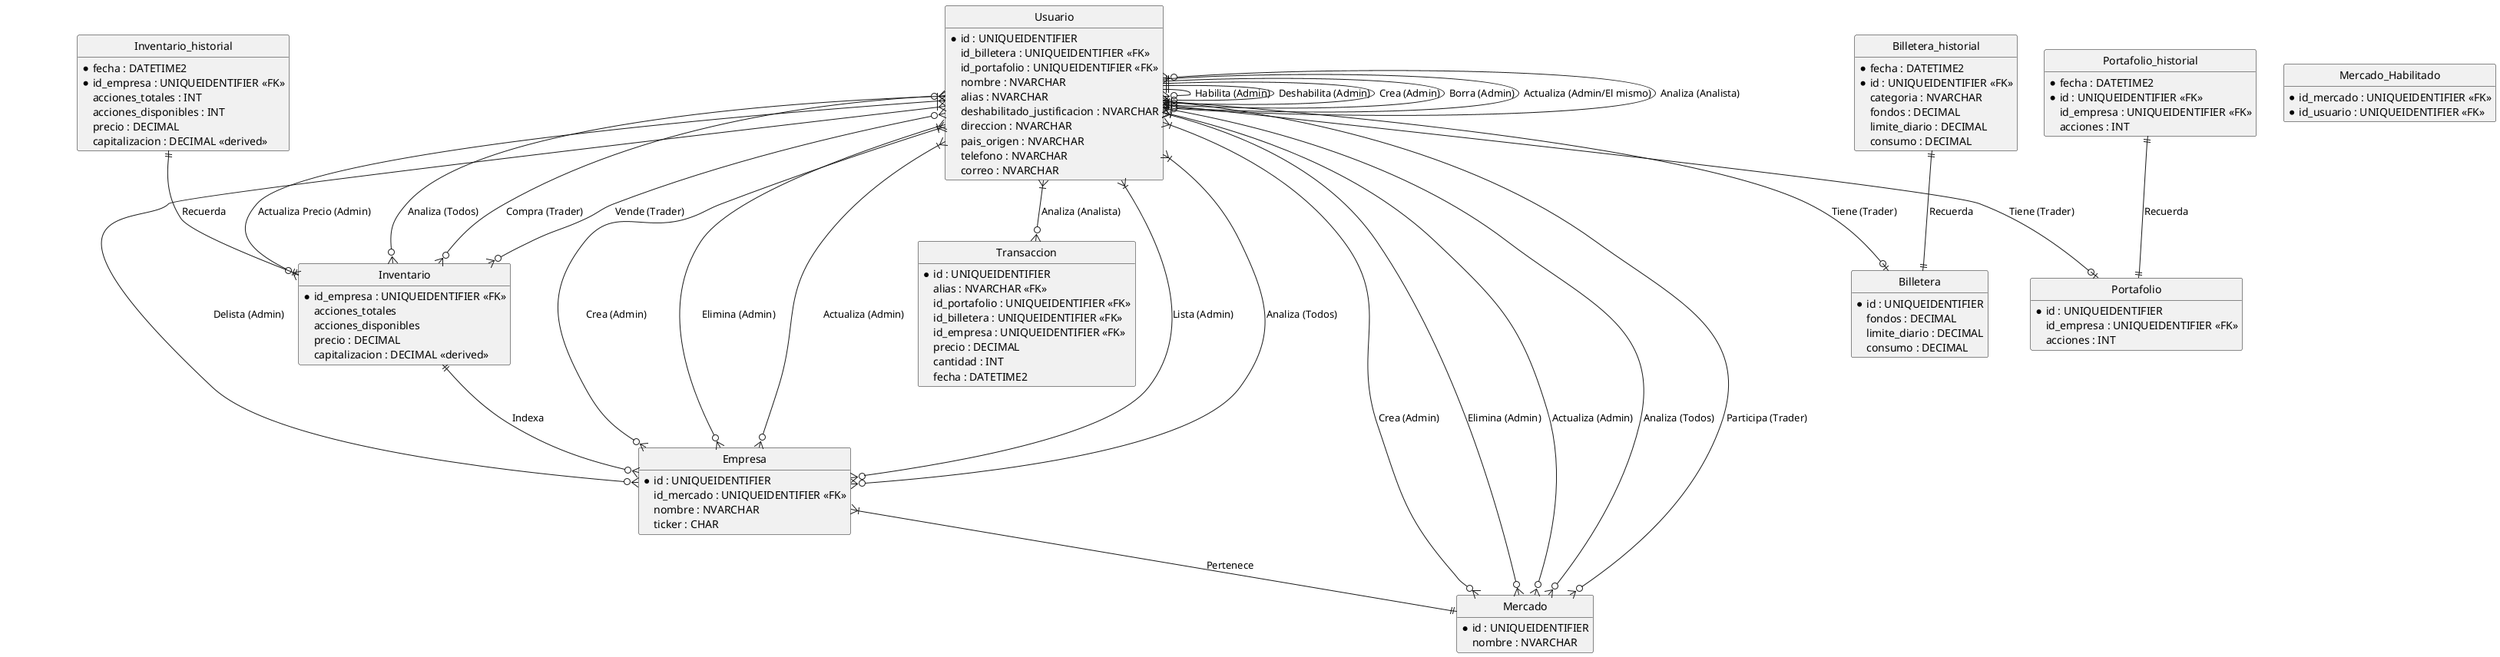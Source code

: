 @startuml
!define RECTANGLE class
hide circle
hide methods
hide stereotypes

' ===== Entidades =====
entity "Usuario" as Usuario {
	*id : UNIQUEIDENTIFIER
	id_billetera : UNIQUEIDENTIFIER <<FK>>
	id_portafolio : UNIQUEIDENTIFIER <<FK>>
	nombre : NVARCHAR
	alias : NVARCHAR
	habilitado (Verdadero/Falso) : BIT
	deshabilitado_justificacion : NVARCHAR
	direccion : NVARCHAR
	pais_origen : NVARCHAR
	telefono : NVARCHAR
	correo : NVARCHAR
	rol (Admin/Trader/Analista) : NVARCHAR
	contraseña (hash) : VARCHAR
}

entity "Empresa" as Empresa {
	*id : UNIQUEIDENTIFIER
	id_mercado : UNIQUEIDENTIFIER <<FK>>
	nombre : NVARCHAR
	ticker : CHAR
}

entity "Mercado" as Mercado {
	*id : UNIQUEIDENTIFIER
	nombre : NVARCHAR
}

entity "Mercado_Habilitado" as Mercado_Habilitado {
	*id_mercado : UNIQUEIDENTIFIER <<FK>>
	*id_usuario : UNIQUEIDENTIFIER <<FK>>
}

entity Transaccion as "Transaccion" {
	*id : UNIQUEIDENTIFIER
	alias : NVARCHAR <<FK>> 
	id_portafolio : UNIQUEIDENTIFIER <<FK>>
	id_billetera : UNIQUEIDENTIFIER <<FK>>
	id_empresa : UNIQUEIDENTIFIER <<FK>>
	tipo (Compra/Venta) : NVARCHAR
	precio : DECIMAL
	cantidad : INT
	fecha : DATETIME2
}

entity "Inventario" as Inventario {
	*id_empresa : UNIQUEIDENTIFIER <<FK>>
	acciones_totales
	acciones_disponibles
	precio : DECIMAL
	capitalizacion : DECIMAL <<derived>>
}

entity "Inventario_historial" as Inventario_historial {
	*fecha : DATETIME2
	*id_empresa : UNIQUEIDENTIFIER <<FK>>
	acciones_totales : INT
	acciones_disponibles : INT
	precio : DECIMAL
	capitalizacion : DECIMAL <<derived>>
}

entity "Billetera" as Billetera {
	*id : UNIQUEIDENTIFIER
	categoria (Junior/Mid/Senior) : NVARCHAR
	fondos : DECIMAL
	limite_diario : DECIMAL
	consumo : DECIMAL
}

'clarificar que es recargar, consumir, y limite_diario
entity "Billetera_historial" as Billetera_historial {
	*fecha : DATETIME2
	*id : UNIQUEIDENTIFIER <<FK>>
	categoria : NVARCHAR
	fondos : DECIMAL
	limite_diario : DECIMAL
	consumo : DECIMAL
}

' que es costo promedio?
entity "Portafolio" as Portafolio {
	*id : UNIQUEIDENTIFIER
	id_empresa : UNIQUEIDENTIFIER <<FK>>
	acciones : INT
}

entity "Portafolio_historial" as Portafolio_historial {
	*fecha : DATETIME2
	*id : UNIQUEIDENTIFIER <<FK>>
	' id_empresa referencia a Empresa
	id_empresa : UNIQUEIDENTIFIER <<FK>>
	acciones : INT
}

' ===== Relaciones =====
Usuario ||--o{ Usuario : Habilita (Admin)
Usuario ||--o{ Usuario : Deshabilita (Admin)
Usuario ||--o{ Usuario : Crea (Admin)
Usuario ||--o{ Usuario : Borra (Admin)
Usuario ||--o{ Usuario : Actualiza (Admin/El mismo)
Usuario }o--o{ Usuario : Analiza (Analista)

Usuario }o--o{ Inventario : Compra (Trader)
Usuario }o--o{ Inventario : Vende (Trader)
Usuario }|--o{ Inventario : Actualiza Precio (Admin)
Usuario }|--o{ Inventario : Analiza (Todos)
Usuario }|--o{ Transaccion : Analiza (Analista)

Usuario }|--o{ Empresa : Crea (Admin)
Usuario }|--o{ Empresa : Elimina (Admin)
Usuario }|--o{ Empresa : Actualiza (Admin)
Usuario }|--o{ Empresa : Lista (Admin)
Usuario }|--o{ Empresa : Delista (Admin)
Usuario }|--o{ Empresa : Analiza (Todos)

Usuario }|--o{ Mercado : Crea (Admin)
Usuario }|--o{ Mercado : Elimina (Admin)
Usuario }|--o{ Mercado : Actualiza (Admin)
Usuario }|--o{ Mercado : Analiza (Todos)
Usuario }|--o{ Mercado : Participa (Trader)

' preguntar si Usuario }o--o{ Billetera/Portafolio es posible
Usuario ||--o| Billetera : Tiene (Trader)
Usuario ||--o| Portafolio : Tiene (Trader)

Empresa }|--|| Mercado : Pertenece
Inventario ||--o{ Empresa : Indexa

Inventario_historial ||--|| Inventario : Recuerda
Billetera_historial ||--|| Billetera : Recuerda
Portafolio_historial ||--|| Portafolio : Recuerda

@enduml
